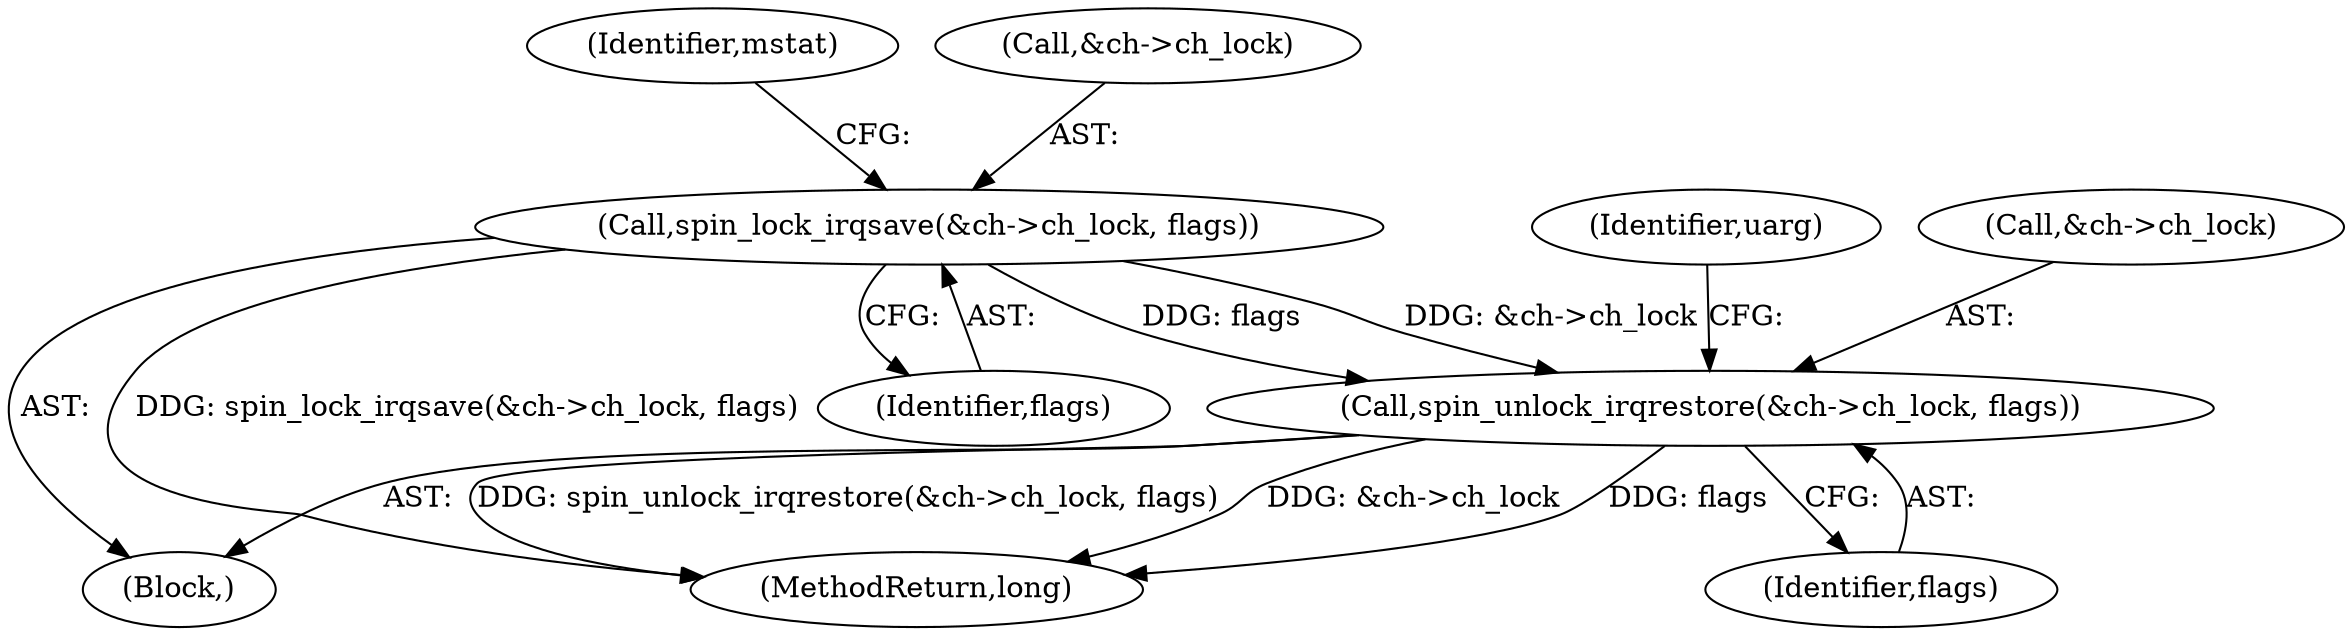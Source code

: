 digraph "0_linux_4b6184336ebb5c8dc1eae7f7ab46ee608a748b05@pointer" {
"1000385" [label="(Call,spin_lock_irqsave(&ch->ch_lock, flags))"];
"1000604" [label="(Call,spin_unlock_irqrestore(&ch->ch_lock, flags))"];
"1000604" [label="(Call,spin_unlock_irqrestore(&ch->ch_lock, flags))"];
"1000385" [label="(Call,spin_lock_irqsave(&ch->ch_lock, flags))"];
"1000295" [label="(Block,)"];
"1000612" [label="(Identifier,uarg)"];
"1000605" [label="(Call,&ch->ch_lock)"];
"1000623" [label="(MethodReturn,long)"];
"1000609" [label="(Identifier,flags)"];
"1000390" [label="(Identifier,flags)"];
"1000392" [label="(Identifier,mstat)"];
"1000386" [label="(Call,&ch->ch_lock)"];
"1000385" -> "1000295"  [label="AST: "];
"1000385" -> "1000390"  [label="CFG: "];
"1000386" -> "1000385"  [label="AST: "];
"1000390" -> "1000385"  [label="AST: "];
"1000392" -> "1000385"  [label="CFG: "];
"1000385" -> "1000623"  [label="DDG: spin_lock_irqsave(&ch->ch_lock, flags)"];
"1000385" -> "1000604"  [label="DDG: &ch->ch_lock"];
"1000385" -> "1000604"  [label="DDG: flags"];
"1000604" -> "1000295"  [label="AST: "];
"1000604" -> "1000609"  [label="CFG: "];
"1000605" -> "1000604"  [label="AST: "];
"1000609" -> "1000604"  [label="AST: "];
"1000612" -> "1000604"  [label="CFG: "];
"1000604" -> "1000623"  [label="DDG: spin_unlock_irqrestore(&ch->ch_lock, flags)"];
"1000604" -> "1000623"  [label="DDG: &ch->ch_lock"];
"1000604" -> "1000623"  [label="DDG: flags"];
}
